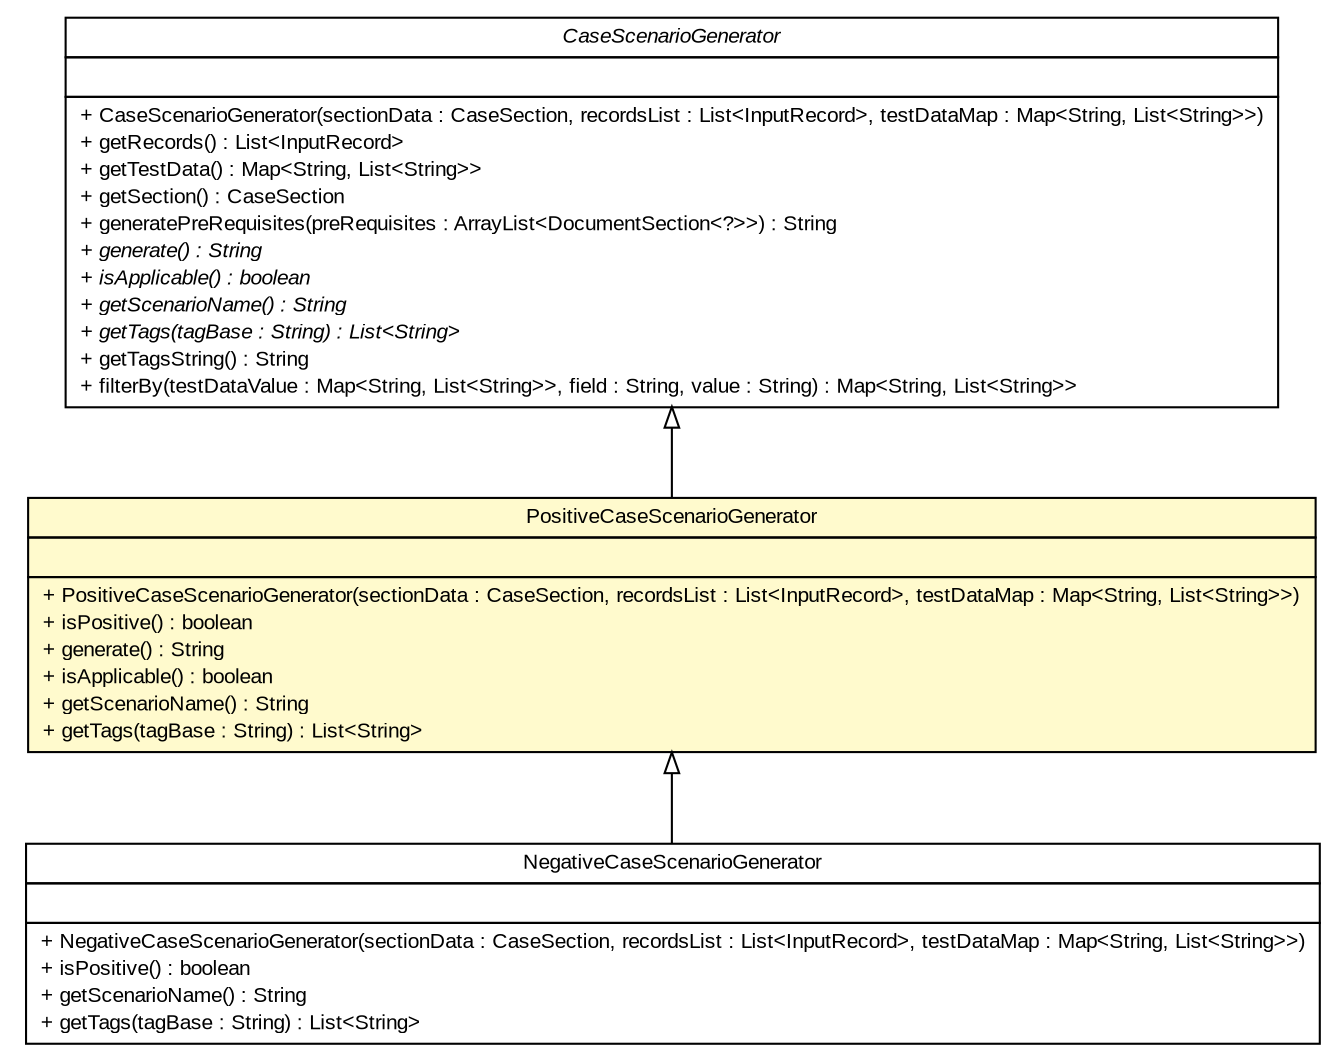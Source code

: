 #!/usr/local/bin/dot
#
# Class diagram 
# Generated by UMLGraph version R5_6 (http://www.umlgraph.org/)
#

digraph G {
	edge [fontname="arial",fontsize=10,labelfontname="arial",labelfontsize=10];
	node [fontname="arial",fontsize=10,shape=plaintext];
	nodesep=0.25;
	ranksep=0.5;
	// com.github.mkolisnyk.aerial.datagenerators.cases.PositiveCaseScenarioGenerator
	c4267 [label=<<table title="com.github.mkolisnyk.aerial.datagenerators.cases.PositiveCaseScenarioGenerator" border="0" cellborder="1" cellspacing="0" cellpadding="2" port="p" bgcolor="lemonChiffon" href="./PositiveCaseScenarioGenerator.html">
		<tr><td><table border="0" cellspacing="0" cellpadding="1">
<tr><td align="center" balign="center"> PositiveCaseScenarioGenerator </td></tr>
		</table></td></tr>
		<tr><td><table border="0" cellspacing="0" cellpadding="1">
<tr><td align="left" balign="left">  </td></tr>
		</table></td></tr>
		<tr><td><table border="0" cellspacing="0" cellpadding="1">
<tr><td align="left" balign="left"> + PositiveCaseScenarioGenerator(sectionData : CaseSection, recordsList : List&lt;InputRecord&gt;, testDataMap : Map&lt;String, List&lt;String&gt;&gt;) </td></tr>
<tr><td align="left" balign="left"> + isPositive() : boolean </td></tr>
<tr><td align="left" balign="left"> + generate() : String </td></tr>
<tr><td align="left" balign="left"> + isApplicable() : boolean </td></tr>
<tr><td align="left" balign="left"> + getScenarioName() : String </td></tr>
<tr><td align="left" balign="left"> + getTags(tagBase : String) : List&lt;String&gt; </td></tr>
		</table></td></tr>
		</table>>, URL="./PositiveCaseScenarioGenerator.html", fontname="arial", fontcolor="black", fontsize=10.0];
	// com.github.mkolisnyk.aerial.datagenerators.cases.NegativeCaseScenarioGenerator
	c4268 [label=<<table title="com.github.mkolisnyk.aerial.datagenerators.cases.NegativeCaseScenarioGenerator" border="0" cellborder="1" cellspacing="0" cellpadding="2" port="p" href="./NegativeCaseScenarioGenerator.html">
		<tr><td><table border="0" cellspacing="0" cellpadding="1">
<tr><td align="center" balign="center"> NegativeCaseScenarioGenerator </td></tr>
		</table></td></tr>
		<tr><td><table border="0" cellspacing="0" cellpadding="1">
<tr><td align="left" balign="left">  </td></tr>
		</table></td></tr>
		<tr><td><table border="0" cellspacing="0" cellpadding="1">
<tr><td align="left" balign="left"> + NegativeCaseScenarioGenerator(sectionData : CaseSection, recordsList : List&lt;InputRecord&gt;, testDataMap : Map&lt;String, List&lt;String&gt;&gt;) </td></tr>
<tr><td align="left" balign="left"> + isPositive() : boolean </td></tr>
<tr><td align="left" balign="left"> + getScenarioName() : String </td></tr>
<tr><td align="left" balign="left"> + getTags(tagBase : String) : List&lt;String&gt; </td></tr>
		</table></td></tr>
		</table>>, URL="./NegativeCaseScenarioGenerator.html", fontname="arial", fontcolor="black", fontsize=10.0];
	// com.github.mkolisnyk.aerial.datagenerators.CaseScenarioGenerator
	c4272 [label=<<table title="com.github.mkolisnyk.aerial.datagenerators.CaseScenarioGenerator" border="0" cellborder="1" cellspacing="0" cellpadding="2" port="p" href="../CaseScenarioGenerator.html">
		<tr><td><table border="0" cellspacing="0" cellpadding="1">
<tr><td align="center" balign="center"><font face="arial italic"> CaseScenarioGenerator </font></td></tr>
		</table></td></tr>
		<tr><td><table border="0" cellspacing="0" cellpadding="1">
<tr><td align="left" balign="left">  </td></tr>
		</table></td></tr>
		<tr><td><table border="0" cellspacing="0" cellpadding="1">
<tr><td align="left" balign="left"> + CaseScenarioGenerator(sectionData : CaseSection, recordsList : List&lt;InputRecord&gt;, testDataMap : Map&lt;String, List&lt;String&gt;&gt;) </td></tr>
<tr><td align="left" balign="left"> + getRecords() : List&lt;InputRecord&gt; </td></tr>
<tr><td align="left" balign="left"> + getTestData() : Map&lt;String, List&lt;String&gt;&gt; </td></tr>
<tr><td align="left" balign="left"> + getSection() : CaseSection </td></tr>
<tr><td align="left" balign="left"> + generatePreRequisites(preRequisites : ArrayList&lt;DocumentSection&lt;?&gt;&gt;) : String </td></tr>
<tr><td align="left" balign="left"><font face="arial italic" point-size="10.0"> + generate() : String </font></td></tr>
<tr><td align="left" balign="left"><font face="arial italic" point-size="10.0"> + isApplicable() : boolean </font></td></tr>
<tr><td align="left" balign="left"><font face="arial italic" point-size="10.0"> + getScenarioName() : String </font></td></tr>
<tr><td align="left" balign="left"><font face="arial italic" point-size="10.0"> + getTags(tagBase : String) : List&lt;String&gt; </font></td></tr>
<tr><td align="left" balign="left"> + getTagsString() : String </td></tr>
<tr><td align="left" balign="left"> + filterBy(testDataValue : Map&lt;String, List&lt;String&gt;&gt;, field : String, value : String) : Map&lt;String, List&lt;String&gt;&gt; </td></tr>
		</table></td></tr>
		</table>>, URL="../CaseScenarioGenerator.html", fontname="arial", fontcolor="black", fontsize=10.0];
	//com.github.mkolisnyk.aerial.datagenerators.cases.PositiveCaseScenarioGenerator extends com.github.mkolisnyk.aerial.datagenerators.CaseScenarioGenerator
	c4272:p -> c4267:p [dir=back,arrowtail=empty];
	//com.github.mkolisnyk.aerial.datagenerators.cases.NegativeCaseScenarioGenerator extends com.github.mkolisnyk.aerial.datagenerators.cases.PositiveCaseScenarioGenerator
	c4267:p -> c4268:p [dir=back,arrowtail=empty];
}

